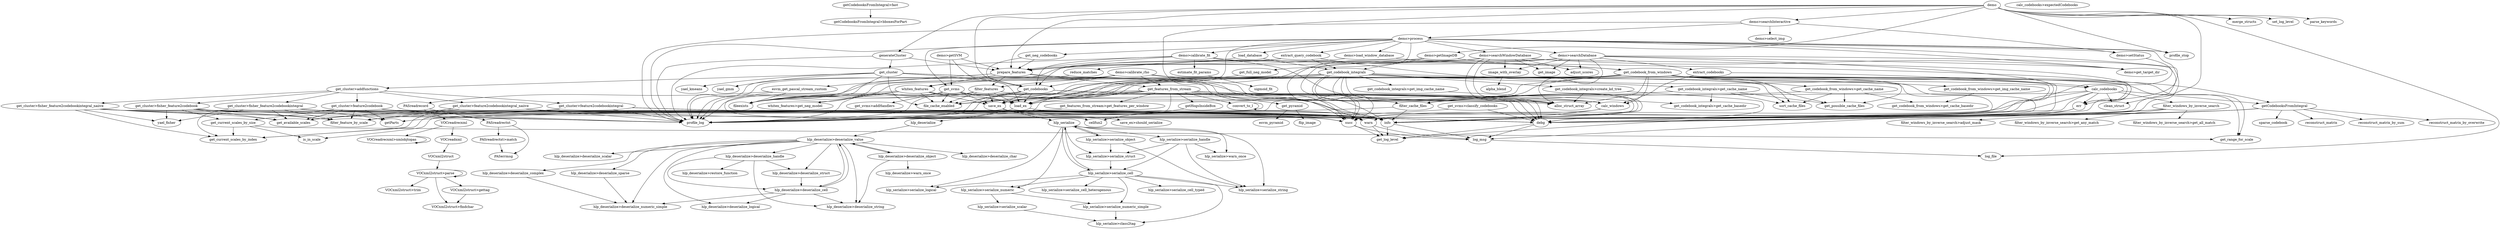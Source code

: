 digraph {
getCodebooksFromIntegral__fast [label="getCodebooksFromIntegral>fast"]
getCodebooksFromIntegral__fast -> getCodebooksFromIntegral__bboxesForPart;
get_pyramid -> flip_image;
get_pyramid -> esvm_pyramid;
demo__process [label="demo>process"]
demo__process -> get_full_neg_model;
demo__process -> get_svms;
demo__process -> demo__calibrate_fit;
demo__process -> demo__searchDatabase;
demo__process -> profile_stop;
demo__process -> profile_log;
demo__process -> load_database;
demo__process -> demo__load_window_database;
demo__process -> debg;
demo__process -> clean_struct;
demo__process -> extract_query_codebook;
demo__process -> save_ex;
demo__process -> demo__searchWindowDatabase;
demo__process -> demo__get_target_dir;
demo__process -> get_neg_codebooks;
demo__process -> demo__setStatus;
hlp_deserialize__deserialize_cell [label="hlp_deserialize>deserialize_cell"]
hlp_deserialize__deserialize_cell -> hlp_deserialize__deserialize_numeric_simple;
hlp_deserialize__deserialize_cell -> hlp_deserialize__deserialize_value;
hlp_deserialize__deserialize_cell -> hlp_deserialize__deserialize_logical;
hlp_deserialize__deserialize_cell -> hlp_deserialize__deserialize_string;
demo__getSVM [label="demo>getSVM"]
demo__getSVM -> get_codebooks;
demo__getSVM -> prepare_features;
demo__getSVM -> get_svms;
hlp_deserialize__deserialize_char [label="hlp_deserialize>deserialize_char"]
hlp_serialize__serialize_cell_typed [label="hlp_serialize>serialize_cell_typed"]
hlp_serialize__serialize_scalar [label="hlp_serialize>serialize_scalar"]
hlp_serialize__serialize_scalar -> hlp_serialize__class2tag;
get_neg_codebooks -> get_codebooks;
get_neg_codebooks -> prepare_features;
whiten_features -> load_ex;
whiten_features -> profile_log;
whiten_features -> whiten_features__get_neg_model;
whiten_features -> debg;
whiten_features -> save_ex;
whiten_features -> fileexists;
whiten_features -> file_cache_enabled;
VOCxml2struct__trim [label="VOCxml2struct>trim"]
PASreadrectxt -> PASreadrectxt__match;
PASreadrectxt -> PASerrmsg;
hlp_deserialize__deserialize_scalar [label="hlp_deserialize>deserialize_scalar"]
get_codebook_integrals -> alloc_struct_array;
get_codebook_integrals -> info;
get_codebook_integrals -> succ;
get_codebook_integrals -> filter_cache_files;
get_codebook_integrals -> get_codebook_integrals__get_img_cache_name;
get_codebook_integrals -> get_codebook_integrals__get_cache_name;
get_codebook_integrals -> load_ex;
get_codebook_integrals -> profile_log;
get_codebook_integrals -> debg;
get_codebook_integrals -> warn;
get_codebook_integrals -> save_ex;
get_codebook_integrals -> get_range_for_scale;
get_codebook_integrals -> fileexists;
get_codebook_integrals -> get_codebook_integrals__create_kd_tree;
get_codebook_integrals -> file_cache_enabled;
get_codebook_integrals -> sort_cache_files;
get_codebook_integrals -> get_possible_cache_files;
get_codebook_from_windows__get_img_cache_name [label="get_codebook_from_windows>get_img_cache_name"]
get_codebook_from_windows__get_img_cache_name -> get_codebook_from_windows__get_cache_basedir;
get_cluster__feature2codebookintegral_naiive [label="get_cluster>feature2codebookintegral_naiive"]
get_cluster__feature2codebookintegral_naiive -> get_current_scales_by_index;
get_cluster__feature2codebookintegral_naiive -> succ;
get_cluster__feature2codebookintegral_naiive -> info;
get_cluster__feature2codebookintegral_naiive -> get_available_scales;
get_cluster__feature2codebookintegral_naiive -> profile_log;
get_cluster__feature2codebookintegral_naiive -> filter_feature_by_scale;
get_cluster__feature2codebookintegral_naiive -> debg;
VOCreadrecxml__xmlobjtopas [label="VOCreadrecxml>xmlobjtopas"]
VOCreadrecxml__xmlobjtopas -> VOCreadrecxml__xmlobjtopas;
calc_windows -> succ;
calc_windows -> info;
get_cluster -> get_cluster__addfunctions;
get_cluster -> succ;
get_cluster -> info;
get_cluster -> load_ex;
get_cluster -> fileexists;
get_cluster -> yael_gmm;
get_cluster -> file_cache_enabled;
get_cluster -> yael_kmeans;
hlp_deserialize__deserialize_logical [label="hlp_deserialize>deserialize_logical"]
get_svms__classify_codebooks [label="get_svms>classify_codebooks"]
get_svms__classify_codebooks -> debg;
get_svms__classify_codebooks -> profile_log;
save_ex -> hlp_serialize;
save_ex -> info;
save_ex -> save_ex__should_serialize;
demo__get_target_dir [label="demo>get_target_dir"]
hlp_serialize__serialize_cell_heterogenous [label="hlp_serialize>serialize_cell_heterogenous"]
hlp_serialize__serialize_logical [label="hlp_serialize>serialize_logical"]
get_full_neg_model -> load_ex;
PASreadrecord -> PASreadrectxt;
PASreadrecord -> VOCreadrecxml;
succ -> get_log_level;
succ -> log_msg;
hlp_deserialize__deserialize_complex [label="hlp_deserialize>deserialize_complex"]
hlp_deserialize__deserialize_complex -> hlp_deserialize__deserialize_numeric_simple;
get_codebook_from_windows__get_cache_name [label="get_codebook_from_windows>get_cache_name"]
get_codebook_from_windows__get_cache_name -> filter_cache_files;
get_codebook_from_windows__get_cache_name -> sort_cache_files;
get_codebook_from_windows__get_cache_name -> get_codebook_from_windows__get_cache_basedir;
get_codebook_from_windows__get_cache_name -> get_possible_cache_files;
demo__getImageDB [label="demo>getImageDB"]
demo__getImageDB -> get_codebook_from_windows;
demo__getImageDB -> get_codebook_integrals;
demo__getImageDB -> prepare_features;
VOCreadxml -> VOCxml2struct;
demo__searchDatabase [label="demo>searchDatabase"]
demo__searchDatabase -> succ;
demo__searchDatabase -> info;
demo__searchDatabase -> alloc_struct_array;
demo__searchDatabase -> extract_codebooks;
demo__searchDatabase -> image_with_overlay;
demo__searchDatabase -> adjust_scores;
demo__searchDatabase -> profile_log;
demo__searchDatabase -> err;
demo__searchDatabase -> demo__get_target_dir;
demo__searchDatabase -> reduce_matches;
demo__searchDatabase -> get_image;
get_features_from_stream__get_features_per_window [label="get_features_from_stream>get_features_per_window"]
get_features_from_stream__get_features_per_window -> profile_log;
hlp_deserialize__deserialize_value [label="hlp_deserialize>deserialize_value"]
hlp_deserialize__deserialize_value -> hlp_deserialize__deserialize_numeric_simple;
hlp_deserialize__deserialize_value -> hlp_deserialize__deserialize_char;
hlp_deserialize__deserialize_value -> hlp_deserialize__deserialize_sparse;
hlp_deserialize__deserialize_value -> hlp_deserialize__deserialize_struct;
hlp_deserialize__deserialize_value -> hlp_deserialize__deserialize_string;
hlp_deserialize__deserialize_value -> hlp_deserialize__deserialize_cell;
hlp_deserialize__deserialize_value -> hlp_deserialize__deserialize_object;
hlp_deserialize__deserialize_value -> hlp_deserialize__deserialize_complex;
hlp_deserialize__deserialize_value -> hlp_deserialize__deserialize_scalar;
hlp_deserialize__deserialize_value -> hlp_deserialize__deserialize_logical;
hlp_deserialize__deserialize_value -> hlp_deserialize__deserialize_handle;
hlp_deserialize__deserialize_sparse [label="hlp_deserialize>deserialize_sparse"]
hlp_deserialize__deserialize_sparse -> hlp_deserialize__deserialize_numeric_simple;
esvm_get_pascal_stream_custom -> PASreadrecord;
esvm_get_pascal_stream_custom -> cellfun2;
esvm_get_pascal_stream_custom -> fileexists;
calc_codebooks__expectedCodebooks [label="calc_codebooks>expectedCodebooks"]
demo__load_window_database [label="demo>load_window_database"]
demo__load_window_database -> get_codebook_from_windows;
demo__load_window_database -> prepare_features;
get_cluster__feature2codebookintegral [label="get_cluster>feature2codebookintegral"]
get_cluster__feature2codebookintegral -> get_current_scales_by_index;
get_cluster__feature2codebookintegral -> succ;
get_cluster__feature2codebookintegral -> info;
get_cluster__feature2codebookintegral -> get_available_scales;
get_cluster__feature2codebookintegral -> profile_log;
get_cluster__feature2codebookintegral -> filter_feature_by_scale;
get_cluster__feature2codebookintegral -> debg;
demo__searchWindowDatabase [label="demo>searchWindowDatabase"]
demo__searchWindowDatabase -> alloc_struct_array;
demo__searchWindowDatabase -> succ;
demo__searchWindowDatabase -> info;
demo__searchWindowDatabase -> image_with_overlay;
demo__searchWindowDatabase -> adjust_scores;
demo__searchWindowDatabase -> profile_log;
demo__searchWindowDatabase -> err;
demo__searchWindowDatabase -> demo__get_target_dir;
demo__searchWindowDatabase -> reduce_matches;
demo__searchWindowDatabase -> get_image;
demo__select_img [label="demo>select_img"]
whiten_features__get_neg_model [label="whiten_features>get_neg_model"]
getCodebooksFromIntegral -> reconstruct_matrix;
getCodebooksFromIntegral -> profile_log;
getCodebooksFromIntegral -> reconstruct_matrix_by_sum;
getCodebooksFromIntegral -> debg;
getCodebooksFromIntegral -> reconstruct_matrix_by_overwrite;
getCodebooksFromIntegral -> sparse_codebook;
getCodebooksFromIntegral -> getParts;
info -> get_log_level;
info -> log_msg;
get_codebook_integrals__get_img_cache_name [label="get_codebook_integrals>get_img_cache_name"]
get_codebook_integrals__get_img_cache_name -> get_codebook_integrals__get_cache_basedir;
hlp_deserialize -> hlp_deserialize__deserialize_value;
debg -> get_log_level;
debg -> log_msg;
hlp_deserialize__deserialize_string [label="hlp_deserialize>deserialize_string"]
getHogsInsideBox -> cellfun2;
filter_windows_by_inverse_search__adjust_mask [label="filter_windows_by_inverse_search>adjust_mask"]
get_codebook_from_windows -> alloc_struct_array;
get_codebook_from_windows -> filter_cache_files;
get_codebook_from_windows -> calc_windows;
get_codebook_from_windows -> get_codebook_from_windows__get_cache_name;
get_codebook_from_windows -> load_ex;
get_codebook_from_windows -> profile_log;
get_codebook_from_windows -> get_codebook_from_windows__get_img_cache_name;
get_codebook_from_windows -> getCodebooksFromIntegral;
get_codebook_from_windows -> debg;
get_codebook_from_windows -> warn;
get_codebook_from_windows -> save_ex;
get_codebook_from_windows -> err;
get_codebook_from_windows -> get_range_for_scale;
get_codebook_from_windows -> fileexists;
get_codebook_from_windows -> file_cache_enabled;
get_codebook_from_windows -> sort_cache_files;
get_codebook_from_windows -> get_possible_cache_files;
get_codebook_integrals__get_cache_name [label="get_codebook_integrals>get_cache_name"]
get_codebook_integrals__get_cache_name -> filter_cache_files;
get_codebook_integrals__get_cache_name -> sort_cache_files;
get_codebook_integrals__get_cache_name -> get_codebook_integrals__get_cache_basedir;
get_codebook_integrals__get_cache_name -> get_possible_cache_files;
VOCxml2struct__findchar [label="VOCxml2struct>findchar"]
load_database -> get_codebook_integrals;
load_database -> prepare_features;
filter_windows_by_inverse_search__get_any_match [label="filter_windows_by_inverse_search>get_any_match"]
hlp_serialize__warn_once [label="hlp_serialize>warn_once"]
hlp_deserialize__warn_once [label="hlp_deserialize>warn_once"]
hlp_serialize__serialize_handle [label="hlp_serialize>serialize_handle"]
hlp_serialize__serialize_handle -> hlp_serialize__warn_once;
hlp_serialize__serialize_handle -> hlp_serialize__serialize_cell;
hlp_serialize__serialize_handle -> hlp_serialize__serialize_struct;
hlp_serialize__serialize_handle -> hlp_serialize__serialize_string;
get_svms__addHandlers [label="get_svms>addHandlers"]
extract_query_codebook -> get_codebooks;
extract_query_codebook -> get_codebook_integrals;
extract_query_codebook -> prepare_features;
extract_query_codebook -> calc_codebooks;
hlp_serialize__serialize_struct [label="hlp_serialize>serialize_struct"]
hlp_serialize__serialize_struct -> hlp_serialize__serialize_cell;
hlp_serialize__serialize_numeric [label="hlp_serialize>serialize_numeric"]
hlp_serialize__serialize_numeric -> hlp_serialize__serialize_scalar;
hlp_serialize__serialize_numeric -> hlp_serialize__serialize_numeric_simple;
VOCxml2struct -> VOCxml2struct__parse;
PASreadrectxt__match [label="PASreadrectxt>match"]
PASreadrectxt__match -> PASerrmsg;
get_cluster__fisher_feature2codebookintegral_naiive [label="get_cluster>fisher_feature2codebookintegral_naiive"]
get_cluster__fisher_feature2codebookintegral_naiive -> get_current_scales_by_index;
get_cluster__fisher_feature2codebookintegral_naiive -> succ;
get_cluster__fisher_feature2codebookintegral_naiive -> info;
get_cluster__fisher_feature2codebookintegral_naiive -> get_available_scales;
get_cluster__fisher_feature2codebookintegral_naiive -> profile_log;
get_cluster__fisher_feature2codebookintegral_naiive -> filter_feature_by_scale;
get_cluster__fisher_feature2codebookintegral_naiive -> yael_fisher;
hlp_serialize__serialize_object [label="hlp_serialize>serialize_object"]
hlp_serialize__serialize_object -> hlp_serialize;
hlp_serialize__serialize_object -> hlp_serialize__serialize_struct;
hlp_serialize__serialize_object -> hlp_serialize__serialize_string;
get_features_from_stream -> alloc_struct_array;
get_features_from_stream -> get_pyramid;
get_features_from_stream -> get_features_from_stream__get_features_per_window;
get_features_from_stream -> calc_windows;
get_features_from_stream -> load_ex;
get_features_from_stream -> profile_log;
get_features_from_stream -> debg;
get_features_from_stream -> save_ex;
get_features_from_stream -> warn;
get_features_from_stream -> fileexists;
get_features_from_stream -> getHogsInsideBox;
get_features_from_stream -> file_cache_enabled;
get_features_from_stream -> convert_to_I;
get_cluster__fisher_feature2codebook [label="get_cluster>fisher_feature2codebook"]
get_cluster__fisher_feature2codebook -> succ;
get_cluster__fisher_feature2codebook -> info;
get_cluster__fisher_feature2codebook -> get_available_scales;
get_cluster__fisher_feature2codebook -> profile_log;
get_cluster__fisher_feature2codebook -> filter_feature_by_scale;
get_cluster__fisher_feature2codebook -> warn;
get_cluster__fisher_feature2codebook -> yael_fisher;
get_cluster__fisher_feature2codebook -> get_current_scales_by_size;
get_cluster__fisher_feature2codebook -> getParts;
hlp_serialize__class2tag [label="hlp_serialize>class2tag"]
demo__searchInteractive [label="demo>searchInteractive"]
demo__searchInteractive -> demo__setStatus;
demo__searchInteractive -> demo__select_img;
demo__searchInteractive -> demo__process;
demo__searchInteractive -> profile_log;
demo__setStatus [label="demo>setStatus"]
demo__setStatus -> info;
demo__calibrate_fit [label="demo>calibrate_fit"]
demo__calibrate_fit -> get_codebooks;
demo__calibrate_fit -> calc_windows;
demo__calibrate_fit -> profile_log;
demo__calibrate_fit -> prepare_features;
demo__calibrate_fit -> debg;
demo__calibrate_fit -> estimate_fit_params;
get_codebooks -> alloc_struct_array;
get_codebooks -> load_ex;
get_codebooks -> profile_log;
get_codebooks -> debg;
get_codebooks -> save_ex;
get_codebooks -> fileexists;
get_codebooks -> file_cache_enabled;
save_ex__should_serialize [label="save_ex>should_serialize"]
get_cluster__feature2codebook [label="get_cluster>feature2codebook"]
get_cluster__feature2codebook -> succ;
get_cluster__feature2codebook -> info;
get_cluster__feature2codebook -> get_available_scales;
get_cluster__feature2codebook -> profile_log;
get_cluster__feature2codebook -> filter_feature_by_scale;
get_cluster__feature2codebook -> warn;
get_cluster__feature2codebook -> get_current_scales_by_size;
get_cluster__feature2codebook -> getParts;
prepare_features -> get_features_from_stream;
prepare_features -> esvm_get_pascal_stream_custom;
prepare_features -> filter_features;
prepare_features -> info;
prepare_features -> whiten_features;
getCodebooksFromIntegral__bboxesForPart [label="getCodebooksFromIntegral>bboxesForPart"]
log_msg -> log_file;
hlp_serialize__serialize_numeric_simple [label="hlp_serialize>serialize_numeric_simple"]
hlp_serialize__serialize_numeric_simple -> hlp_serialize__class2tag;
hlp_serialize__serialize_string [label="hlp_serialize>serialize_string"]
hlp_deserialize__deserialize_struct [label="hlp_deserialize>deserialize_struct"]
hlp_deserialize__deserialize_struct -> hlp_deserialize__deserialize_cell;
hlp_deserialize__restore_function [label="hlp_deserialize>restore_function"]
filter_windows_by_inverse_search -> debg;
filter_windows_by_inverse_search -> filter_windows_by_inverse_search__adjust_mask;
filter_windows_by_inverse_search -> filter_windows_by_inverse_search__get_all_match;
filter_windows_by_inverse_search -> filter_windows_by_inverse_search__get_any_match;
get_codebook_integrals__create_kd_tree [label="get_codebook_integrals>create_kd_tree"]
get_codebook_integrals__create_kd_tree -> debg;
get_codebook_integrals__create_kd_tree -> alloc_struct_array;
generateCluster -> get_cluster;
generateCluster -> profile_log;
generateCluster -> prepare_features;
get_svms -> alloc_struct_array;
get_svms -> info;
get_svms -> get_svms__addHandlers;
get_svms -> load_ex;
get_svms -> profile_log;
get_svms -> save_ex;
get_svms -> fileexists;
get_svms -> file_cache_enabled;
calc_codebooks -> filter_windows_by_inverse_search;
calc_codebooks -> succ;
calc_codebooks -> info;
calc_codebooks -> profile_log;
calc_codebooks -> getCodebooksFromIntegral;
calc_codebooks -> debg;
calc_codebooks -> err;
calc_codebooks -> clean_struct;
filter_cache_files -> is_in_scale;
filter_cache_files -> info;
image_with_overlay -> alpha_blend;
load_ex -> hlp_deserialize;
load_ex -> info;
VOCxml2struct__parse [label="VOCxml2struct>parse"]
VOCxml2struct__parse -> VOCxml2struct__parse;
VOCxml2struct__parse -> VOCxml2struct__gettag;
VOCxml2struct__parse -> VOCxml2struct__trim;
VOCxml2struct__parse -> VOCxml2struct__findchar;
filter_features -> load_ex;
filter_features -> profile_log;
filter_features -> debg;
filter_features -> save_ex;
filter_features -> fileexists;
filter_features -> file_cache_enabled;
get_codebook_integrals__get_cache_basedir [label="get_codebook_integrals>get_cache_basedir"]
hlp_deserialize__deserialize_numeric_simple [label="hlp_deserialize>deserialize_numeric_simple"]
warn -> get_log_level;
warn -> log_msg;
hlp_deserialize__deserialize_object [label="hlp_deserialize>deserialize_object"]
hlp_deserialize__deserialize_object -> hlp_deserialize__warn_once;
hlp_deserialize__deserialize_object -> hlp_deserialize__deserialize_string;
hlp_deserialize__deserialize_object -> hlp_deserialize__deserialize_value;
err -> get_log_level;
err -> log_msg;
hlp_serialize -> hlp_serialize__serialize_handle;
hlp_serialize -> hlp_serialize__serialize_cell;
hlp_serialize -> hlp_serialize__serialize_numeric;
hlp_serialize -> hlp_serialize__serialize_object;
hlp_serialize -> hlp_serialize__warn_once;
hlp_serialize -> hlp_serialize__serialize_struct;
hlp_serialize -> hlp_serialize__serialize_logical;
hlp_serialize -> hlp_serialize__serialize_string;
reduce_matches -> profile_log;
estimate_fit_params -> sigmoid_fit;
demo__calibrate_rho [label="demo>calibrate_rho"]
demo__calibrate_rho -> get_codebooks;
demo__calibrate_rho -> calc_windows;
demo__calibrate_rho -> filter_features;
demo__calibrate_rho -> profile_log;
demo__calibrate_rho -> whiten_features;
demo__calibrate_rho -> debg;
demo__calibrate_rho -> get_features_from_stream;
get_codebook_from_windows__get_cache_basedir [label="get_codebook_from_windows>get_cache_basedir"]
VOCxml2struct__gettag [label="VOCxml2struct>gettag"]
VOCxml2struct__gettag -> VOCxml2struct__findchar;
hlp_serialize__serialize_cell [label="hlp_serialize>serialize_cell"]
hlp_serialize__serialize_cell -> hlp_serialize__serialize_cell_typed;
hlp_serialize__serialize_cell -> hlp_serialize__class2tag;
hlp_serialize__serialize_cell -> hlp_serialize__serialize_cell_heterogenous;
hlp_serialize__serialize_cell -> hlp_serialize__serialize_numeric_simple;
hlp_serialize__serialize_cell -> hlp_serialize__serialize_numeric;
hlp_serialize__serialize_cell -> hlp_serialize;
hlp_serialize__serialize_cell -> hlp_serialize__serialize_logical;
hlp_serialize__serialize_cell -> hlp_serialize__serialize_string;
get_cluster__addfunctions [label="get_cluster>addfunctions"]
get_cluster__addfunctions -> get_cluster__feature2codebookintegral;
get_cluster__addfunctions -> get_cluster__feature2codebookintegral_naiive;
get_cluster__addfunctions -> get_cluster__fisher_feature2codebook;
get_cluster__addfunctions -> get_cluster__feature2codebook;
get_cluster__addfunctions -> get_cluster__fisher_feature2codebookintegral_naiive;
get_cluster__addfunctions -> get_cluster__fisher_feature2codebookintegral;
extract_codebooks -> calc_windows;
extract_codebooks -> calc_codebooks;
filter_windows_by_inverse_search__get_all_match [label="filter_windows_by_inverse_search>get_all_match"]
get_current_scales_by_size -> get_current_scales_by_index;
get_current_scales_by_size -> is_in_scale;
get_current_scales_by_size -> get_range_for_scale;
get_cluster__fisher_feature2codebookintegral [label="get_cluster>fisher_feature2codebookintegral"]
get_cluster__fisher_feature2codebookintegral -> get_current_scales_by_index;
get_cluster__fisher_feature2codebookintegral -> succ;
get_cluster__fisher_feature2codebookintegral -> info;
get_cluster__fisher_feature2codebookintegral -> get_available_scales;
get_cluster__fisher_feature2codebookintegral -> profile_log;
get_cluster__fisher_feature2codebookintegral -> filter_feature_by_scale;
get_cluster__fisher_feature2codebookintegral -> debg;
get_cluster__fisher_feature2codebookintegral -> yael_fisher;
demo -> demo__getImageDB;
demo -> succ;
demo -> info;
demo -> generateCluster;
demo -> merge_structs;
demo -> demo__searchInteractive;
demo -> get_codebooks;
demo -> set_log_level;
demo -> profile_stop;
demo -> prepare_features;
demo -> parse_keywords;
demo -> log_file;
hlp_deserialize__deserialize_handle [label="hlp_deserialize>deserialize_handle"]
hlp_deserialize__deserialize_handle -> hlp_deserialize__deserialize_string;
hlp_deserialize__deserialize_handle -> hlp_deserialize__deserialize_cell;
hlp_deserialize__deserialize_handle -> hlp_deserialize__restore_function;
hlp_deserialize__deserialize_handle -> hlp_deserialize__deserialize_struct;
VOCreadrecxml -> VOCreadrecxml__xmlobjtopas;
VOCreadrecxml -> VOCreadxml;
convert_to_I -> convert_to_I;
}
